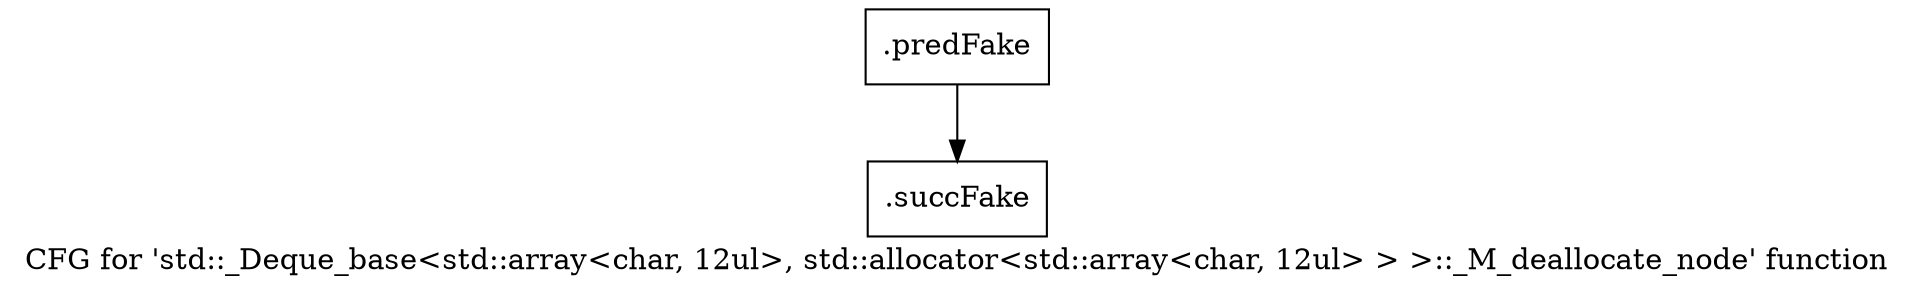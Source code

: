 digraph "CFG for 'std::_Deque_base\<std::array\<char, 12ul\>, std::allocator\<std::array\<char, 12ul\> \> \>::_M_deallocate_node' function" {
	label="CFG for 'std::_Deque_base\<std::array\<char, 12ul\>, std::allocator\<std::array\<char, 12ul\> \> \>::_M_deallocate_node' function";

	Node0x46e7e00 [shape=record,filename="",linenumber="",label="{.predFake}"];
	Node0x46e7e00 -> Node0x47eb310[ callList="" memoryops="" filename="/media/miguel/NewVolume/Linux/Xilinx/Vitis_HLS/2020.2/tps/lnx64/gcc-6.2.0/lib/gcc/x86_64-pc-linux-gnu/6.2.0/../../../../include/c++/6.2.0/bits/stl_deque.h" execusionnum="3"];
	Node0x47eb310 [shape=record,filename="/media/miguel/NewVolume/Linux/Xilinx/Vitis_HLS/2020.2/tps/lnx64/gcc-6.2.0/lib/gcc/x86_64-pc-linux-gnu/6.2.0/../../../../include/c++/6.2.0/bits/stl_deque.h",linenumber="608",label="{.succFake}"];
}

